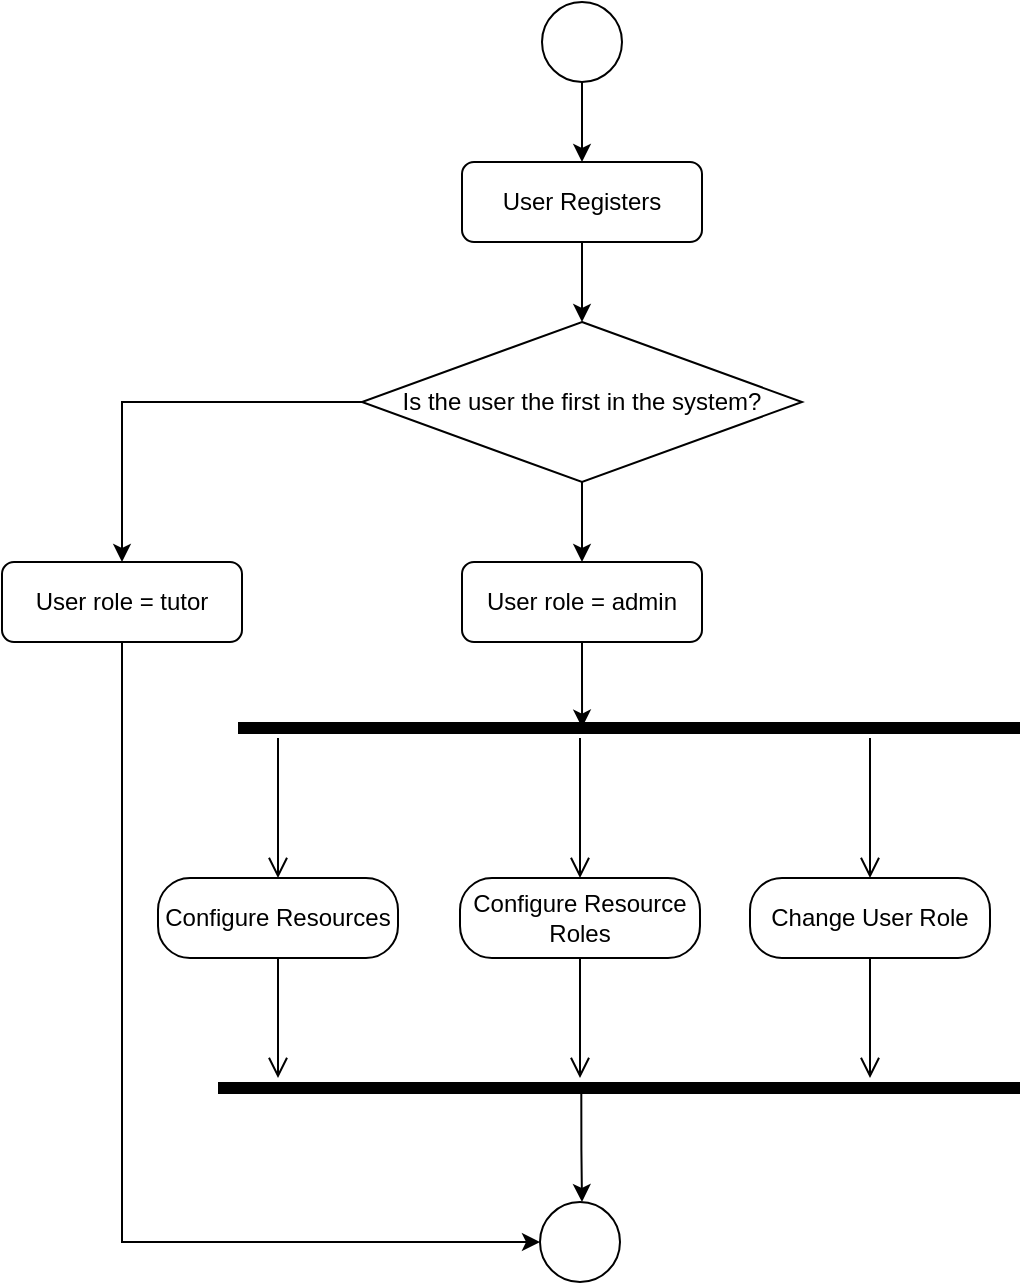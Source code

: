<mxfile pages="2">
    <diagram id="uOYmZQ7hW3-pjosIJ_0h" name="ActivityDiagram">
        <mxGraphModel dx="972" dy="330" grid="1" gridSize="10" guides="1" tooltips="1" connect="1" arrows="1" fold="1" page="1" pageScale="1" pageWidth="850" pageHeight="1100" math="0" shadow="0">
            <root>
                <mxCell id="_87q6ZJLePOy4JzViMMo-0"/>
                <mxCell id="_87q6ZJLePOy4JzViMMo-1" parent="_87q6ZJLePOy4JzViMMo-0"/>
                <mxCell id="jJlggBAgHlzmUfhxUVjJ-0" style="edgeStyle=orthogonalEdgeStyle;rounded=0;orthogonalLoop=1;jettySize=auto;html=1;" parent="_87q6ZJLePOy4JzViMMo-1" source="EnTnrCEd301ItRWGGg-E-0" edge="1">
                    <mxGeometry relative="1" as="geometry">
                        <mxPoint x="380" y="200" as="targetPoint"/>
                    </mxGeometry>
                </mxCell>
                <mxCell id="EnTnrCEd301ItRWGGg-E-0" value="User Registers" style="rounded=1;whiteSpace=wrap;html=1;" parent="_87q6ZJLePOy4JzViMMo-1" vertex="1">
                    <mxGeometry x="320" y="120" width="120" height="40" as="geometry"/>
                </mxCell>
                <mxCell id="IG8sGnuBb-oIQQ2TVUkE-14" style="edgeStyle=orthogonalEdgeStyle;rounded=0;orthogonalLoop=1;jettySize=auto;html=1;entryX=0.44;entryY=0.48;entryDx=0;entryDy=0;entryPerimeter=0;" parent="_87q6ZJLePOy4JzViMMo-1" source="jJlggBAgHlzmUfhxUVjJ-1" target="IG8sGnuBb-oIQQ2TVUkE-0" edge="1">
                    <mxGeometry relative="1" as="geometry"/>
                </mxCell>
                <mxCell id="jJlggBAgHlzmUfhxUVjJ-1" value="User role = admin" style="rounded=1;whiteSpace=wrap;html=1;" parent="_87q6ZJLePOy4JzViMMo-1" vertex="1">
                    <mxGeometry x="320" y="320" width="120" height="40" as="geometry"/>
                </mxCell>
                <mxCell id="nPR1D6khUS3m9y7hTes4-0" style="edgeStyle=orthogonalEdgeStyle;rounded=0;orthogonalLoop=1;jettySize=auto;html=1;" parent="_87q6ZJLePOy4JzViMMo-1" source="jJlggBAgHlzmUfhxUVjJ-2" edge="1">
                    <mxGeometry relative="1" as="geometry">
                        <mxPoint x="380" y="320" as="targetPoint"/>
                    </mxGeometry>
                </mxCell>
                <mxCell id="oKp5SvpaxYj9Y-8OPdHN-1" style="edgeStyle=orthogonalEdgeStyle;rounded=0;orthogonalLoop=1;jettySize=auto;html=1;exitX=0;exitY=0.5;exitDx=0;exitDy=0;entryX=0.5;entryY=0;entryDx=0;entryDy=0;" parent="_87q6ZJLePOy4JzViMMo-1" source="jJlggBAgHlzmUfhxUVjJ-2" target="nPR1D6khUS3m9y7hTes4-1" edge="1">
                    <mxGeometry relative="1" as="geometry"/>
                </mxCell>
                <mxCell id="jJlggBAgHlzmUfhxUVjJ-2" value="Is the user the first in the system?" style="rhombus;whiteSpace=wrap;html=1;" parent="_87q6ZJLePOy4JzViMMo-1" vertex="1">
                    <mxGeometry x="270" y="200" width="220" height="80" as="geometry"/>
                </mxCell>
                <mxCell id="oKp5SvpaxYj9Y-8OPdHN-3" style="edgeStyle=orthogonalEdgeStyle;rounded=0;orthogonalLoop=1;jettySize=auto;html=1;exitX=0.5;exitY=1;exitDx=0;exitDy=0;entryX=0;entryY=0.5;entryDx=0;entryDy=0;" parent="_87q6ZJLePOy4JzViMMo-1" source="nPR1D6khUS3m9y7hTes4-1" target="oKp5SvpaxYj9Y-8OPdHN-2" edge="1">
                    <mxGeometry relative="1" as="geometry"/>
                </mxCell>
                <mxCell id="nPR1D6khUS3m9y7hTes4-1" value="User role = tutor" style="rounded=1;whiteSpace=wrap;html=1;" parent="_87q6ZJLePOy4JzViMMo-1" vertex="1">
                    <mxGeometry x="90" y="320" width="120" height="40" as="geometry"/>
                </mxCell>
                <mxCell id="IG8sGnuBb-oIQQ2TVUkE-0" value="" style="shape=line;html=1;strokeWidth=6;" parent="_87q6ZJLePOy4JzViMMo-1" vertex="1">
                    <mxGeometry x="208" y="398" width="391" height="10" as="geometry"/>
                </mxCell>
                <mxCell id="IG8sGnuBb-oIQQ2TVUkE-1" value="" style="edgeStyle=orthogonalEdgeStyle;html=1;verticalAlign=bottom;endArrow=open;endSize=8;" parent="_87q6ZJLePOy4JzViMMo-1" edge="1">
                    <mxGeometry relative="1" as="geometry">
                        <mxPoint x="379" y="478" as="targetPoint"/>
                        <mxPoint x="379" y="408" as="sourcePoint"/>
                    </mxGeometry>
                </mxCell>
                <mxCell id="IG8sGnuBb-oIQQ2TVUkE-2" value="Configure Resource Roles" style="rounded=1;whiteSpace=wrap;html=1;arcSize=40;" parent="_87q6ZJLePOy4JzViMMo-1" vertex="1">
                    <mxGeometry x="319" y="478" width="120" height="40" as="geometry"/>
                </mxCell>
                <mxCell id="IG8sGnuBb-oIQQ2TVUkE-3" value="" style="edgeStyle=orthogonalEdgeStyle;html=1;verticalAlign=bottom;endArrow=open;endSize=8;" parent="_87q6ZJLePOy4JzViMMo-1" source="IG8sGnuBb-oIQQ2TVUkE-2" edge="1">
                    <mxGeometry relative="1" as="geometry">
                        <mxPoint x="379" y="578" as="targetPoint"/>
                    </mxGeometry>
                </mxCell>
                <mxCell id="oKp5SvpaxYj9Y-8OPdHN-0" style="edgeStyle=orthogonalEdgeStyle;rounded=0;orthogonalLoop=1;jettySize=auto;html=1;exitX=0.453;exitY=0.72;exitDx=0;exitDy=0;exitPerimeter=0;" parent="_87q6ZJLePOy4JzViMMo-1" source="IG8sGnuBb-oIQQ2TVUkE-4" edge="1">
                    <mxGeometry relative="1" as="geometry">
                        <mxPoint x="380" y="640" as="targetPoint"/>
                    </mxGeometry>
                </mxCell>
                <mxCell id="IG8sGnuBb-oIQQ2TVUkE-4" value="" style="shape=line;html=1;strokeWidth=6;" parent="_87q6ZJLePOy4JzViMMo-1" vertex="1">
                    <mxGeometry x="198" y="578" width="401" height="10" as="geometry"/>
                </mxCell>
                <mxCell id="IG8sGnuBb-oIQQ2TVUkE-5" value="" style="edgeStyle=orthogonalEdgeStyle;html=1;verticalAlign=bottom;endArrow=open;endSize=8;" parent="_87q6ZJLePOy4JzViMMo-1" edge="1">
                    <mxGeometry relative="1" as="geometry">
                        <mxPoint x="524" y="478" as="targetPoint"/>
                        <mxPoint x="524" y="408" as="sourcePoint"/>
                    </mxGeometry>
                </mxCell>
                <mxCell id="IG8sGnuBb-oIQQ2TVUkE-6" value="Change User Role" style="rounded=1;whiteSpace=wrap;html=1;arcSize=40;" parent="_87q6ZJLePOy4JzViMMo-1" vertex="1">
                    <mxGeometry x="464" y="478" width="120" height="40" as="geometry"/>
                </mxCell>
                <mxCell id="IG8sGnuBb-oIQQ2TVUkE-7" value="" style="edgeStyle=orthogonalEdgeStyle;html=1;verticalAlign=bottom;endArrow=open;endSize=8;" parent="_87q6ZJLePOy4JzViMMo-1" source="IG8sGnuBb-oIQQ2TVUkE-6" edge="1">
                    <mxGeometry relative="1" as="geometry">
                        <mxPoint x="524" y="578" as="targetPoint"/>
                    </mxGeometry>
                </mxCell>
                <mxCell id="IG8sGnuBb-oIQQ2TVUkE-8" value="" style="edgeStyle=orthogonalEdgeStyle;html=1;verticalAlign=bottom;endArrow=open;endSize=8;" parent="_87q6ZJLePOy4JzViMMo-1" edge="1">
                    <mxGeometry relative="1" as="geometry">
                        <mxPoint x="228" y="478" as="targetPoint"/>
                        <mxPoint x="228" y="408" as="sourcePoint"/>
                    </mxGeometry>
                </mxCell>
                <mxCell id="IG8sGnuBb-oIQQ2TVUkE-9" value="Configure Resources" style="rounded=1;whiteSpace=wrap;html=1;arcSize=40;" parent="_87q6ZJLePOy4JzViMMo-1" vertex="1">
                    <mxGeometry x="168" y="478" width="120" height="40" as="geometry"/>
                </mxCell>
                <mxCell id="IG8sGnuBb-oIQQ2TVUkE-10" value="" style="edgeStyle=orthogonalEdgeStyle;html=1;verticalAlign=bottom;endArrow=open;endSize=8;" parent="_87q6ZJLePOy4JzViMMo-1" source="IG8sGnuBb-oIQQ2TVUkE-9" edge="1">
                    <mxGeometry relative="1" as="geometry">
                        <mxPoint x="228" y="578" as="targetPoint"/>
                    </mxGeometry>
                </mxCell>
                <mxCell id="oKp5SvpaxYj9Y-8OPdHN-2" value="" style="ellipse;whiteSpace=wrap;html=1;" parent="_87q6ZJLePOy4JzViMMo-1" vertex="1">
                    <mxGeometry x="359" y="640" width="40" height="40" as="geometry"/>
                </mxCell>
                <mxCell id="oKp5SvpaxYj9Y-8OPdHN-5" style="edgeStyle=orthogonalEdgeStyle;rounded=0;orthogonalLoop=1;jettySize=auto;html=1;" parent="_87q6ZJLePOy4JzViMMo-1" source="oKp5SvpaxYj9Y-8OPdHN-4" target="EnTnrCEd301ItRWGGg-E-0" edge="1">
                    <mxGeometry relative="1" as="geometry"/>
                </mxCell>
                <mxCell id="oKp5SvpaxYj9Y-8OPdHN-4" value="" style="ellipse;whiteSpace=wrap;html=1;" parent="_87q6ZJLePOy4JzViMMo-1" vertex="1">
                    <mxGeometry x="360" y="40" width="40" height="40" as="geometry"/>
                </mxCell>
            </root>
        </mxGraphModel>
    </diagram>
    <diagram id="Jfx7pwzlN5aW7CYsU2_-" name="Page-1">
        <mxGraphModel dx="972" dy="330" grid="1" gridSize="10" guides="1" tooltips="1" connect="1" arrows="1" fold="1" page="1" pageScale="1" pageWidth="850" pageHeight="1100" math="0" shadow="0">
            <root>
                <mxCell id="0"/>
                <mxCell id="1" parent="0"/>
                <mxCell id="6s4Y5qK92bh-F2hDNGTa-1" value="Authorization Configuration Usecase" style="shape=umlFrame;whiteSpace=wrap;html=1;width=130;height=40;" parent="1" vertex="1">
                    <mxGeometry x="200" y="130" width="550" height="360" as="geometry"/>
                </mxCell>
                <mxCell id="6s4Y5qK92bh-F2hDNGTa-18" style="edgeStyle=none;rounded=0;orthogonalLoop=1;jettySize=auto;html=1;exitX=1;exitY=0.333;exitDx=0;exitDy=0;exitPerimeter=0;endArrow=none;endFill=0;" parent="1" source="6s4Y5qK92bh-F2hDNGTa-2" target="6s4Y5qK92bh-F2hDNGTa-3" edge="1">
                    <mxGeometry relative="1" as="geometry"/>
                </mxCell>
                <mxCell id="6s4Y5qK92bh-F2hDNGTa-2" value="User" style="shape=umlActor;verticalLabelPosition=bottom;verticalAlign=top;html=1;" parent="1" vertex="1">
                    <mxGeometry x="110" y="215" width="30" height="60" as="geometry"/>
                </mxCell>
                <mxCell id="6s4Y5qK92bh-F2hDNGTa-3" value="Registers as a User" style="ellipse;whiteSpace=wrap;html=1;" parent="1" vertex="1">
                    <mxGeometry x="250" y="280" width="110" height="50" as="geometry"/>
                </mxCell>
                <mxCell id="6s4Y5qK92bh-F2hDNGTa-19" value="&amp;lt;&amp;lt;includes&amp;gt;&amp;gt;" style="edgeStyle=none;rounded=0;orthogonalLoop=1;jettySize=auto;html=1;endArrow=classicThin;endFill=1;entryX=0.294;entryY=1.036;entryDx=0;entryDy=0;entryPerimeter=0;dashed=1;" parent="1" source="6s4Y5qK92bh-F2hDNGTa-3" target="6s4Y5qK92bh-F2hDNGTa-4" edge="1">
                    <mxGeometry relative="1" as="geometry"/>
                </mxCell>
                <mxCell id="6s4Y5qK92bh-F2hDNGTa-4" value="default Role [Tutor|Admin]" style="ellipse;whiteSpace=wrap;html=1;" parent="1" vertex="1">
                    <mxGeometry x="270" y="192.5" width="140" height="35" as="geometry"/>
                </mxCell>
                <mxCell id="6s4Y5qK92bh-F2hDNGTa-8" value="&amp;lt;&amp;lt;include&amp;gt;&amp;gt;" style="rounded=0;orthogonalLoop=1;jettySize=auto;html=1;exitX=0.5;exitY=1;exitDx=0;exitDy=0;dashed=1;" parent="1" source="6s4Y5qK92bh-F2hDNGTa-5" target="6s4Y5qK92bh-F2hDNGTa-7" edge="1">
                    <mxGeometry relative="1" as="geometry"/>
                </mxCell>
                <mxCell id="6s4Y5qK92bh-F2hDNGTa-15" style="edgeStyle=none;rounded=0;orthogonalLoop=1;jettySize=auto;html=1;exitX=1;exitY=0.5;exitDx=0;exitDy=0;entryX=0;entryY=0.333;entryDx=0;entryDy=0;entryPerimeter=0;endArrow=none;endFill=0;" parent="1" source="6s4Y5qK92bh-F2hDNGTa-5" target="6s4Y5qK92bh-F2hDNGTa-6" edge="1">
                    <mxGeometry relative="1" as="geometry"/>
                </mxCell>
                <mxCell id="6s4Y5qK92bh-F2hDNGTa-5" value="Configure Resource" style="ellipse;whiteSpace=wrap;html=1;" parent="1" vertex="1">
                    <mxGeometry x="540" y="180" width="140" height="40" as="geometry"/>
                </mxCell>
                <mxCell id="6s4Y5qK92bh-F2hDNGTa-6" value="Admin" style="shape=umlActor;verticalLabelPosition=bottom;verticalAlign=top;html=1;" parent="1" vertex="1">
                    <mxGeometry x="800" y="180" width="30" height="60" as="geometry"/>
                </mxCell>
                <mxCell id="6s4Y5qK92bh-F2hDNGTa-7" value="Component, URL, Hierarchy..." style="ellipse;whiteSpace=wrap;html=1;" parent="1" vertex="1">
                    <mxGeometry x="390" y="270" width="140" height="40" as="geometry"/>
                </mxCell>
                <mxCell id="6s4Y5qK92bh-F2hDNGTa-16" style="edgeStyle=none;rounded=0;orthogonalLoop=1;jettySize=auto;html=1;exitX=1;exitY=0;exitDx=0;exitDy=0;endArrow=none;endFill=0;" parent="1" source="6s4Y5qK92bh-F2hDNGTa-11" edge="1">
                    <mxGeometry relative="1" as="geometry">
                        <mxPoint x="790" y="200" as="targetPoint"/>
                    </mxGeometry>
                </mxCell>
                <mxCell id="6s4Y5qK92bh-F2hDNGTa-11" value="Configure Resource Roles" style="ellipse;whiteSpace=wrap;html=1;" parent="1" vertex="1">
                    <mxGeometry x="550" y="275" width="140" height="40" as="geometry"/>
                </mxCell>
                <mxCell id="6s4Y5qK92bh-F2hDNGTa-17" style="edgeStyle=none;rounded=0;orthogonalLoop=1;jettySize=auto;html=1;exitX=1;exitY=0.5;exitDx=0;exitDy=0;endArrow=none;endFill=0;" parent="1" source="6s4Y5qK92bh-F2hDNGTa-13" edge="1">
                    <mxGeometry relative="1" as="geometry">
                        <mxPoint x="790" y="200" as="targetPoint"/>
                    </mxGeometry>
                </mxCell>
                <mxCell id="6s4Y5qK92bh-F2hDNGTa-13" value="Change User role" style="ellipse;whiteSpace=wrap;html=1;" parent="1" vertex="1">
                    <mxGeometry x="550" y="350" width="140" height="40" as="geometry"/>
                </mxCell>
            </root>
        </mxGraphModel>
    </diagram>
</mxfile>